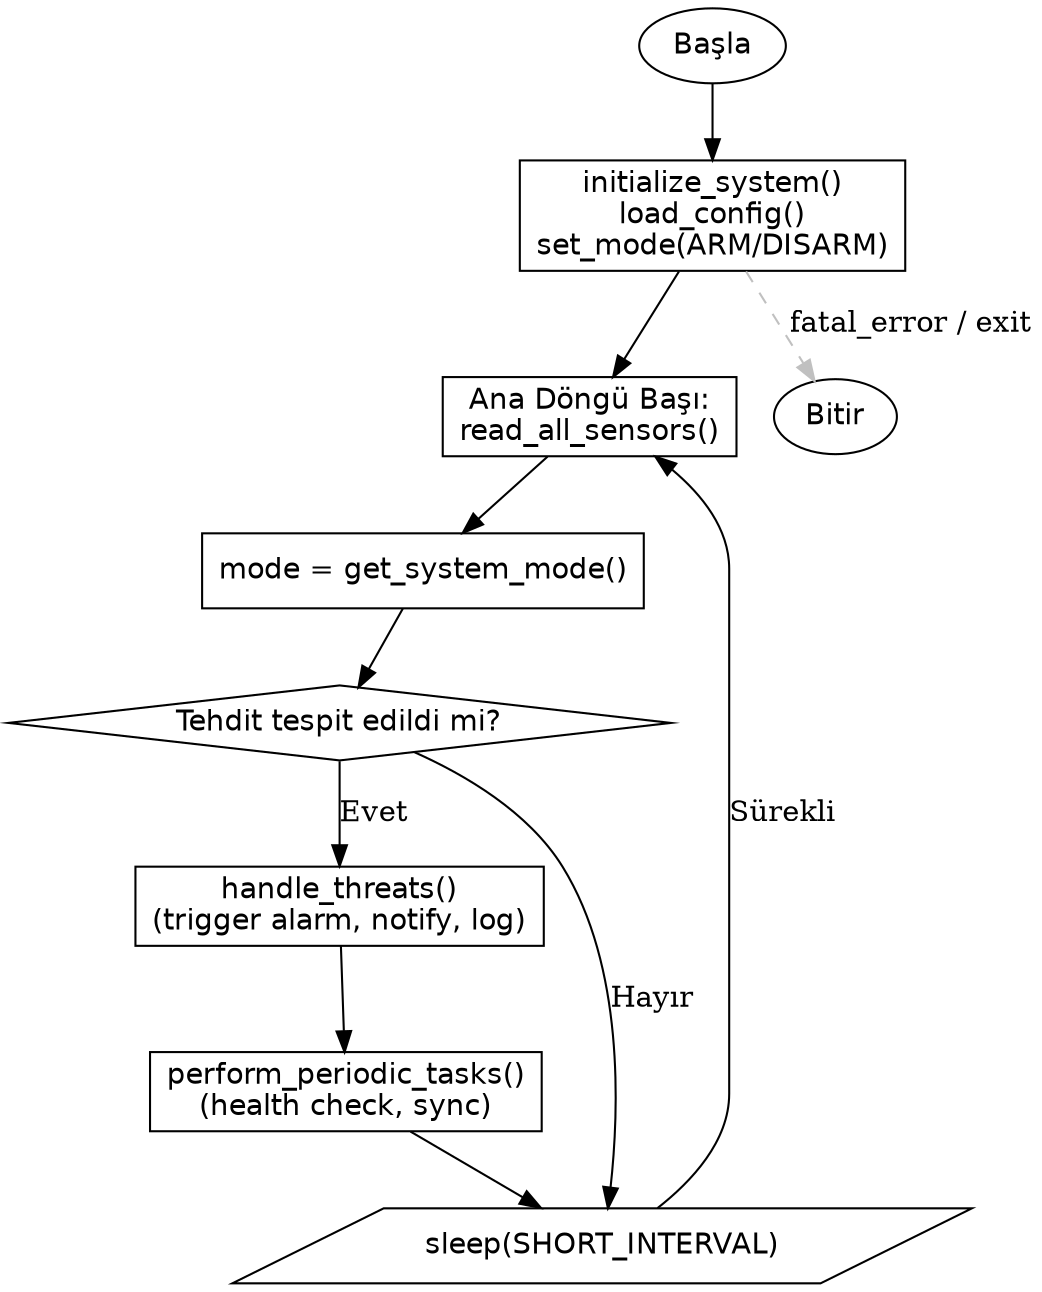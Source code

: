 digraph SmartHome {
  rankdir=TB;
  node [fontname="Helvetica"];

  // Düğümler
  Start       [shape=oval,       label="Başla"];
  Init        [shape=box,        label="initialize_system()\nload_config()\nset_mode(ARM/DISARM)"];
  LoopStart   [shape=box,        label="Ana Döngü Başı:\nread_all_sensors()"];
  GetMode     [shape=box,        label="mode = get_system_mode()"];
  Detect      [shape=diamond,    label="Tehdit tespit edildi mi?"];
  Handle      [shape=box,        label="handle_threats()\n(trigger alarm, notify, log)"];
  Periodic    [shape=box,        label="perform_periodic_tasks()\n(health check, sync)"];
  Sleep       [shape=parallelogram,label="sleep(SHORT_INTERVAL)"];
  Stop        [shape=oval,       label="Bitir"];

  // Kenarlar (oklar)
  Start -> Init;
  Init -> LoopStart;

  LoopStart -> GetMode;
  GetMode -> Detect;

  Detect -> Handle [label="Evet"];
  Detect -> Sleep  [label="Hayır"];

  Handle -> Periodic;
  Periodic -> Sleep;

  // Geri ok: sonsuz döngü
  Sleep -> LoopStart [label="Sürekli"];

  // Opsiyonel: bir hata/sonlandırma yolu (isteğe bağlı)
  Init -> Stop [label="fatal_error / exit", style="dashed", color="gray"];
}
